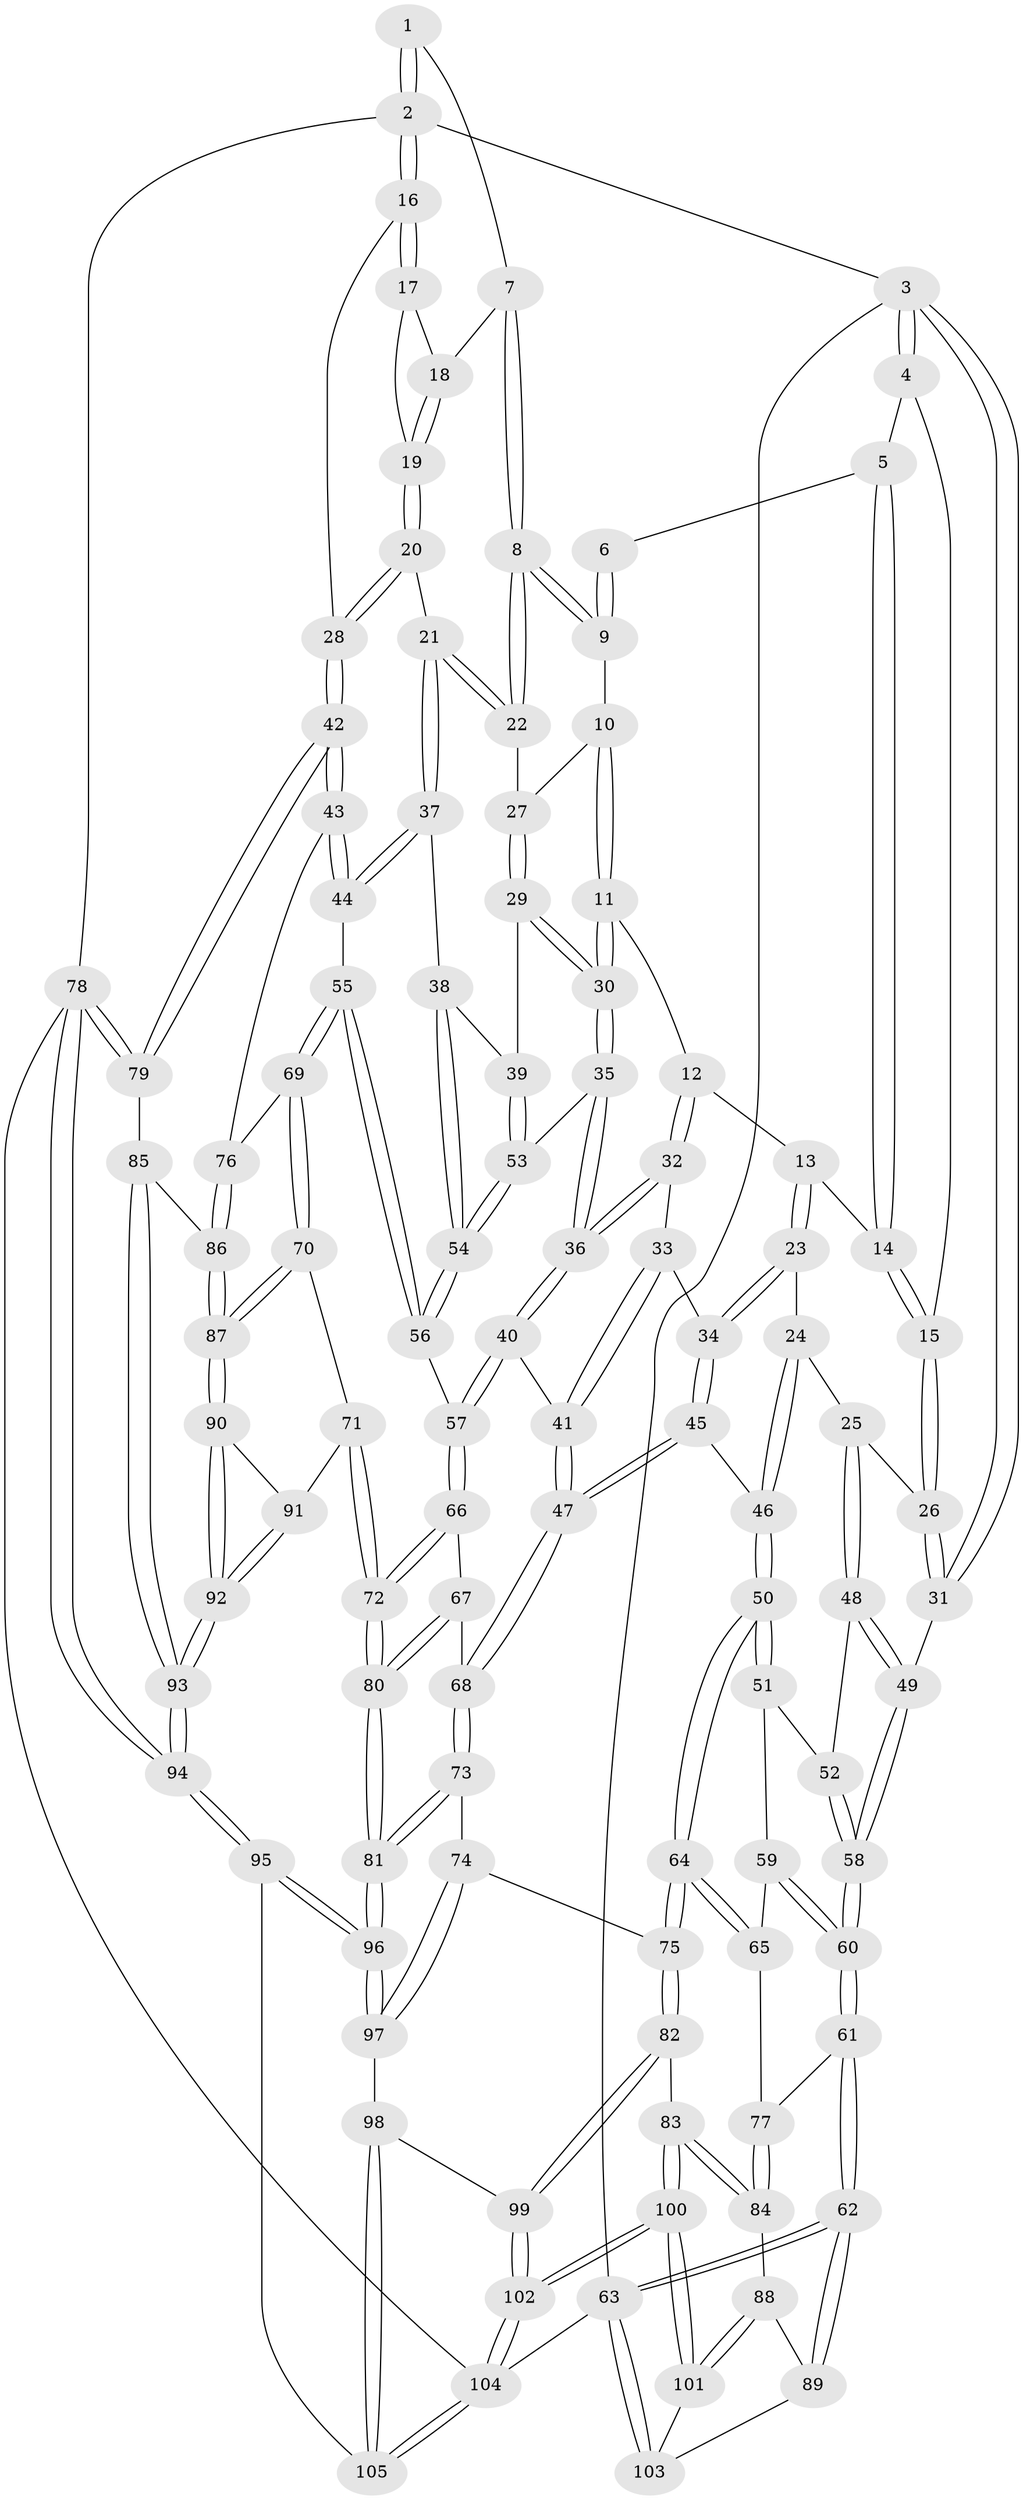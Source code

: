 // Generated by graph-tools (version 1.1) at 2025/11/02/27/25 16:11:52]
// undirected, 105 vertices, 259 edges
graph export_dot {
graph [start="1"]
  node [color=gray90,style=filled];
  1 [pos="+0.9580417309040582+0"];
  2 [pos="+1+0"];
  3 [pos="+0+0"];
  4 [pos="+0+0"];
  5 [pos="+0.3717283919363999+0"];
  6 [pos="+0.6752996830137346+0"];
  7 [pos="+0.9170087852632541+0.0699562784539527"];
  8 [pos="+0.8649037006826771+0.1337075855025161"];
  9 [pos="+0.6822562245246264+0"];
  10 [pos="+0.6750074260450896+0.029275928546824734"];
  11 [pos="+0.6165646211645966+0.1432975303687933"];
  12 [pos="+0.5019623967633727+0.168810762605161"];
  13 [pos="+0.40375827945357234+0.04479707417691059"];
  14 [pos="+0.370386861434386+0"];
  15 [pos="+0.17813861644536855+0.1351481706705352"];
  16 [pos="+1+0.2365595104563194"];
  17 [pos="+0.9739544611587959+0.1293058223540372"];
  18 [pos="+0.9304330175981753+0.08445491583559127"];
  19 [pos="+0.9294186410198649+0.17140811899866493"];
  20 [pos="+0.8942434276383081+0.2080175392288291"];
  21 [pos="+0.866050706908966+0.20631418707406082"];
  22 [pos="+0.8545518948528812+0.18269408046520572"];
  23 [pos="+0.3292341638940409+0.20251585440046363"];
  24 [pos="+0.24934531262475756+0.2152398069863699"];
  25 [pos="+0.1715985691305549+0.19338344226625925"];
  26 [pos="+0.16905431996847198+0.15614549646700812"];
  27 [pos="+0.7665484155009792+0.16027979882293403"];
  28 [pos="+1+0.32431973101283973"];
  29 [pos="+0.7216971214308805+0.2395577393391697"];
  30 [pos="+0.6556456563423514+0.2565066689228255"];
  31 [pos="+0+0"];
  32 [pos="+0.5012922358470319+0.17068020201734427"];
  33 [pos="+0.47392613591382404+0.2125580637409278"];
  34 [pos="+0.38600809154725385+0.24978114412855057"];
  35 [pos="+0.6535233097789276+0.2623522462210548"];
  36 [pos="+0.5931619114209894+0.3165931817747854"];
  37 [pos="+0.8354851876306982+0.278370738277327"];
  38 [pos="+0.8247915916412145+0.28149328045564"];
  39 [pos="+0.8028028243986831+0.2748760802650178"];
  40 [pos="+0.5610796892643583+0.3620590167435733"];
  41 [pos="+0.5305140246620379+0.3670616954329283"];
  42 [pos="+1+0.42145740863357994"];
  43 [pos="+1+0.42008661886732807"];
  44 [pos="+0.9450119664212735+0.40726912252277825"];
  45 [pos="+0.3997186441796931+0.39988073727631895"];
  46 [pos="+0.3176788996171378+0.42014368406472286"];
  47 [pos="+0.44528584079728195+0.413751660957454"];
  48 [pos="+0.15372431747459123+0.21284403530159365"];
  49 [pos="+0+0"];
  50 [pos="+0.31588961571545116+0.42133682508248654"];
  51 [pos="+0.1504202588922348+0.36342449834948887"];
  52 [pos="+0.11507229331533064+0.26606624914226285"];
  53 [pos="+0.7063120975567548+0.32306035467331096"];
  54 [pos="+0.7462393968409945+0.38843631795487604"];
  55 [pos="+0.7983937217142799+0.46735951016114136"];
  56 [pos="+0.744295350106635+0.4331939477698013"];
  57 [pos="+0.6594333991885133+0.45122530071289774"];
  58 [pos="+0+0.30890303780716627"];
  59 [pos="+0.1325952863956996+0.39952653449637887"];
  60 [pos="+0+0.4423164421196412"];
  61 [pos="+0+0.4945003924807459"];
  62 [pos="+0+0.783623641336391"];
  63 [pos="+0+1"];
  64 [pos="+0.25559787596212724+0.5640373139248538"];
  65 [pos="+0.1137624192831971+0.522009176619291"];
  66 [pos="+0.6585267557287287+0.45358207824909585"];
  67 [pos="+0.5779335768554295+0.5608077696224802"];
  68 [pos="+0.47755216061483846+0.5190687616048483"];
  69 [pos="+0.8027310591077323+0.6148511147883713"];
  70 [pos="+0.7970609680928783+0.6213038888703422"];
  71 [pos="+0.7416435959400879+0.6617027134059419"];
  72 [pos="+0.7289096782669873+0.6640561422753376"];
  73 [pos="+0.40473062787352243+0.637335821356699"];
  74 [pos="+0.2990156923108012+0.6793301519957066"];
  75 [pos="+0.2986459353214421+0.6792199594416153"];
  76 [pos="+0.8232375633358751+0.6138547860036898"];
  77 [pos="+0.04609328125427566+0.5505673902993744"];
  78 [pos="+1+1"];
  79 [pos="+1+0.5999951240045535"];
  80 [pos="+0.6355390479966261+0.7014721360097976"];
  81 [pos="+0.616774287981288+0.7275544894550382"];
  82 [pos="+0.2266735752779874+0.7260639029375682"];
  83 [pos="+0.12733306461410268+0.764370470407297"];
  84 [pos="+0.11016561925111432+0.7573645525659694"];
  85 [pos="+1+0.6485028432268503"];
  86 [pos="+1+0.6494498157850166"];
  87 [pos="+0.9104498176148605+0.7508177726801107"];
  88 [pos="+0+0.7775110048953087"];
  89 [pos="+0+0.7814126847495211"];
  90 [pos="+0.9059468689012283+0.7602750079660423"];
  91 [pos="+0.7757191040614162+0.712523707754186"];
  92 [pos="+0.869437501358065+0.9102113398718296"];
  93 [pos="+0.8728420780436844+0.9614411658554907"];
  94 [pos="+0.8756571676882547+1"];
  95 [pos="+0.6552590417121054+1"];
  96 [pos="+0.5941989341611799+0.8361311577500417"];
  97 [pos="+0.3691617839201266+0.7829267049973963"];
  98 [pos="+0.3500843394934075+0.8947304648606722"];
  99 [pos="+0.2748071247011939+0.9113239050286281"];
  100 [pos="+0.13973665761634105+0.9287696165881938"];
  101 [pos="+0.055427243581995446+0.9207433372660092"];
  102 [pos="+0.1708269794100396+0.9912262782451288"];
  103 [pos="+0.04861882938842629+0.9214387692828663"];
  104 [pos="+0.16754603082923325+1"];
  105 [pos="+0.5392879107226647+1"];
  1 -- 2;
  1 -- 2;
  1 -- 7;
  2 -- 3;
  2 -- 16;
  2 -- 16;
  2 -- 78;
  3 -- 4;
  3 -- 4;
  3 -- 31;
  3 -- 31;
  3 -- 63;
  4 -- 5;
  4 -- 15;
  5 -- 6;
  5 -- 14;
  5 -- 14;
  6 -- 9;
  6 -- 9;
  7 -- 8;
  7 -- 8;
  7 -- 18;
  8 -- 9;
  8 -- 9;
  8 -- 22;
  8 -- 22;
  9 -- 10;
  10 -- 11;
  10 -- 11;
  10 -- 27;
  11 -- 12;
  11 -- 30;
  11 -- 30;
  12 -- 13;
  12 -- 32;
  12 -- 32;
  13 -- 14;
  13 -- 23;
  13 -- 23;
  14 -- 15;
  14 -- 15;
  15 -- 26;
  15 -- 26;
  16 -- 17;
  16 -- 17;
  16 -- 28;
  17 -- 18;
  17 -- 19;
  18 -- 19;
  18 -- 19;
  19 -- 20;
  19 -- 20;
  20 -- 21;
  20 -- 28;
  20 -- 28;
  21 -- 22;
  21 -- 22;
  21 -- 37;
  21 -- 37;
  22 -- 27;
  23 -- 24;
  23 -- 34;
  23 -- 34;
  24 -- 25;
  24 -- 46;
  24 -- 46;
  25 -- 26;
  25 -- 48;
  25 -- 48;
  26 -- 31;
  26 -- 31;
  27 -- 29;
  27 -- 29;
  28 -- 42;
  28 -- 42;
  29 -- 30;
  29 -- 30;
  29 -- 39;
  30 -- 35;
  30 -- 35;
  31 -- 49;
  32 -- 33;
  32 -- 36;
  32 -- 36;
  33 -- 34;
  33 -- 41;
  33 -- 41;
  34 -- 45;
  34 -- 45;
  35 -- 36;
  35 -- 36;
  35 -- 53;
  36 -- 40;
  36 -- 40;
  37 -- 38;
  37 -- 44;
  37 -- 44;
  38 -- 39;
  38 -- 54;
  38 -- 54;
  39 -- 53;
  39 -- 53;
  40 -- 41;
  40 -- 57;
  40 -- 57;
  41 -- 47;
  41 -- 47;
  42 -- 43;
  42 -- 43;
  42 -- 79;
  42 -- 79;
  43 -- 44;
  43 -- 44;
  43 -- 76;
  44 -- 55;
  45 -- 46;
  45 -- 47;
  45 -- 47;
  46 -- 50;
  46 -- 50;
  47 -- 68;
  47 -- 68;
  48 -- 49;
  48 -- 49;
  48 -- 52;
  49 -- 58;
  49 -- 58;
  50 -- 51;
  50 -- 51;
  50 -- 64;
  50 -- 64;
  51 -- 52;
  51 -- 59;
  52 -- 58;
  52 -- 58;
  53 -- 54;
  53 -- 54;
  54 -- 56;
  54 -- 56;
  55 -- 56;
  55 -- 56;
  55 -- 69;
  55 -- 69;
  56 -- 57;
  57 -- 66;
  57 -- 66;
  58 -- 60;
  58 -- 60;
  59 -- 60;
  59 -- 60;
  59 -- 65;
  60 -- 61;
  60 -- 61;
  61 -- 62;
  61 -- 62;
  61 -- 77;
  62 -- 63;
  62 -- 63;
  62 -- 89;
  62 -- 89;
  63 -- 103;
  63 -- 103;
  63 -- 104;
  64 -- 65;
  64 -- 65;
  64 -- 75;
  64 -- 75;
  65 -- 77;
  66 -- 67;
  66 -- 72;
  66 -- 72;
  67 -- 68;
  67 -- 80;
  67 -- 80;
  68 -- 73;
  68 -- 73;
  69 -- 70;
  69 -- 70;
  69 -- 76;
  70 -- 71;
  70 -- 87;
  70 -- 87;
  71 -- 72;
  71 -- 72;
  71 -- 91;
  72 -- 80;
  72 -- 80;
  73 -- 74;
  73 -- 81;
  73 -- 81;
  74 -- 75;
  74 -- 97;
  74 -- 97;
  75 -- 82;
  75 -- 82;
  76 -- 86;
  76 -- 86;
  77 -- 84;
  77 -- 84;
  78 -- 79;
  78 -- 79;
  78 -- 94;
  78 -- 94;
  78 -- 104;
  79 -- 85;
  80 -- 81;
  80 -- 81;
  81 -- 96;
  81 -- 96;
  82 -- 83;
  82 -- 99;
  82 -- 99;
  83 -- 84;
  83 -- 84;
  83 -- 100;
  83 -- 100;
  84 -- 88;
  85 -- 86;
  85 -- 93;
  85 -- 93;
  86 -- 87;
  86 -- 87;
  87 -- 90;
  87 -- 90;
  88 -- 89;
  88 -- 101;
  88 -- 101;
  89 -- 103;
  90 -- 91;
  90 -- 92;
  90 -- 92;
  91 -- 92;
  91 -- 92;
  92 -- 93;
  92 -- 93;
  93 -- 94;
  93 -- 94;
  94 -- 95;
  94 -- 95;
  95 -- 96;
  95 -- 96;
  95 -- 105;
  96 -- 97;
  96 -- 97;
  97 -- 98;
  98 -- 99;
  98 -- 105;
  98 -- 105;
  99 -- 102;
  99 -- 102;
  100 -- 101;
  100 -- 101;
  100 -- 102;
  100 -- 102;
  101 -- 103;
  102 -- 104;
  102 -- 104;
  104 -- 105;
  104 -- 105;
}
